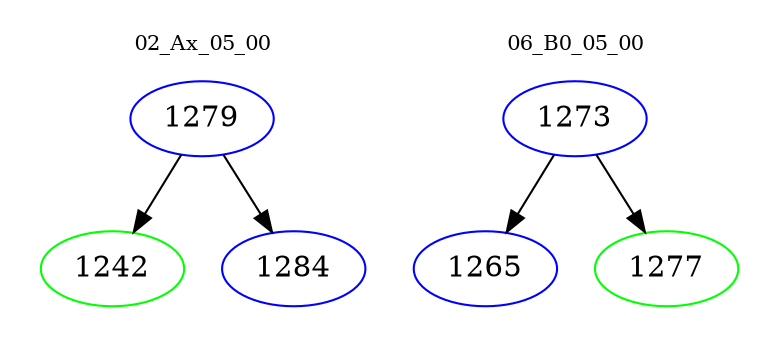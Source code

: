 digraph{
subgraph cluster_0 {
color = white
label = "02_Ax_05_00";
fontsize=10;
T0_1279 [label="1279", color="blue"]
T0_1279 -> T0_1242 [color="black"]
T0_1242 [label="1242", color="green"]
T0_1279 -> T0_1284 [color="black"]
T0_1284 [label="1284", color="blue"]
}
subgraph cluster_1 {
color = white
label = "06_B0_05_00";
fontsize=10;
T1_1273 [label="1273", color="blue"]
T1_1273 -> T1_1265 [color="black"]
T1_1265 [label="1265", color="blue"]
T1_1273 -> T1_1277 [color="black"]
T1_1277 [label="1277", color="green"]
}
}
